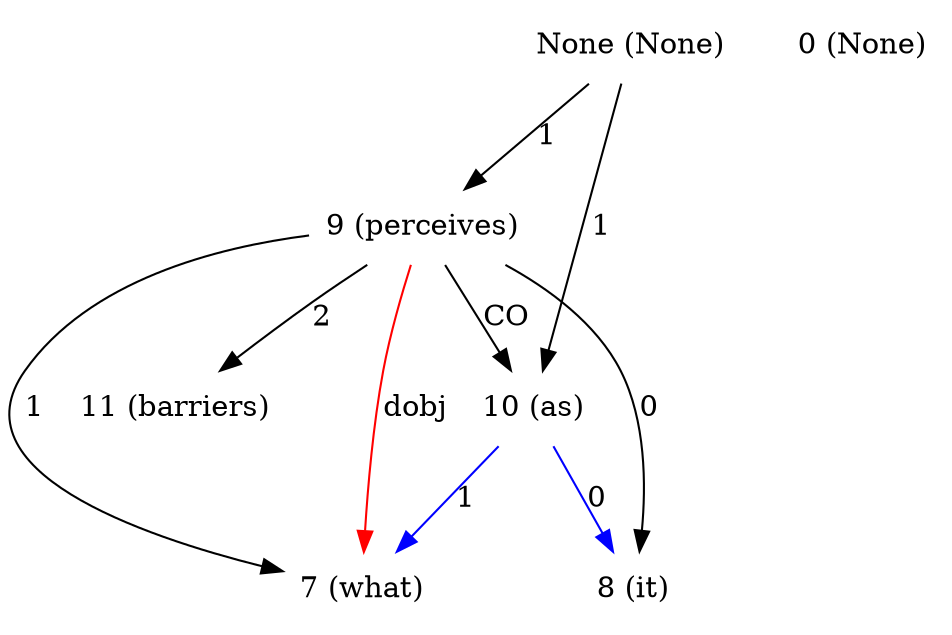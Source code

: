 digraph G{
edge [dir=forward]
node [shape=plaintext]

None [label="None (None)"]
None -> 9 [label="1"]
None -> 10 [label="1"]
0 [label="0 (None)"]
7 [label="7 (what)"]
9 -> 7 [label="dobj", color="red"]
8 [label="8 (it)"]
9 [label="9 (perceives)"]
9 -> 7 [label="1"]
9 -> 8 [label="0"]
9 -> 11 [label="2"]
9 -> 10 [label="CO"]
10 [label="10 (as)"]
10 -> 7 [label="1", color="blue"]
10 -> 8 [label="0", color="blue"]
11 [label="11 (barriers)"]
}
